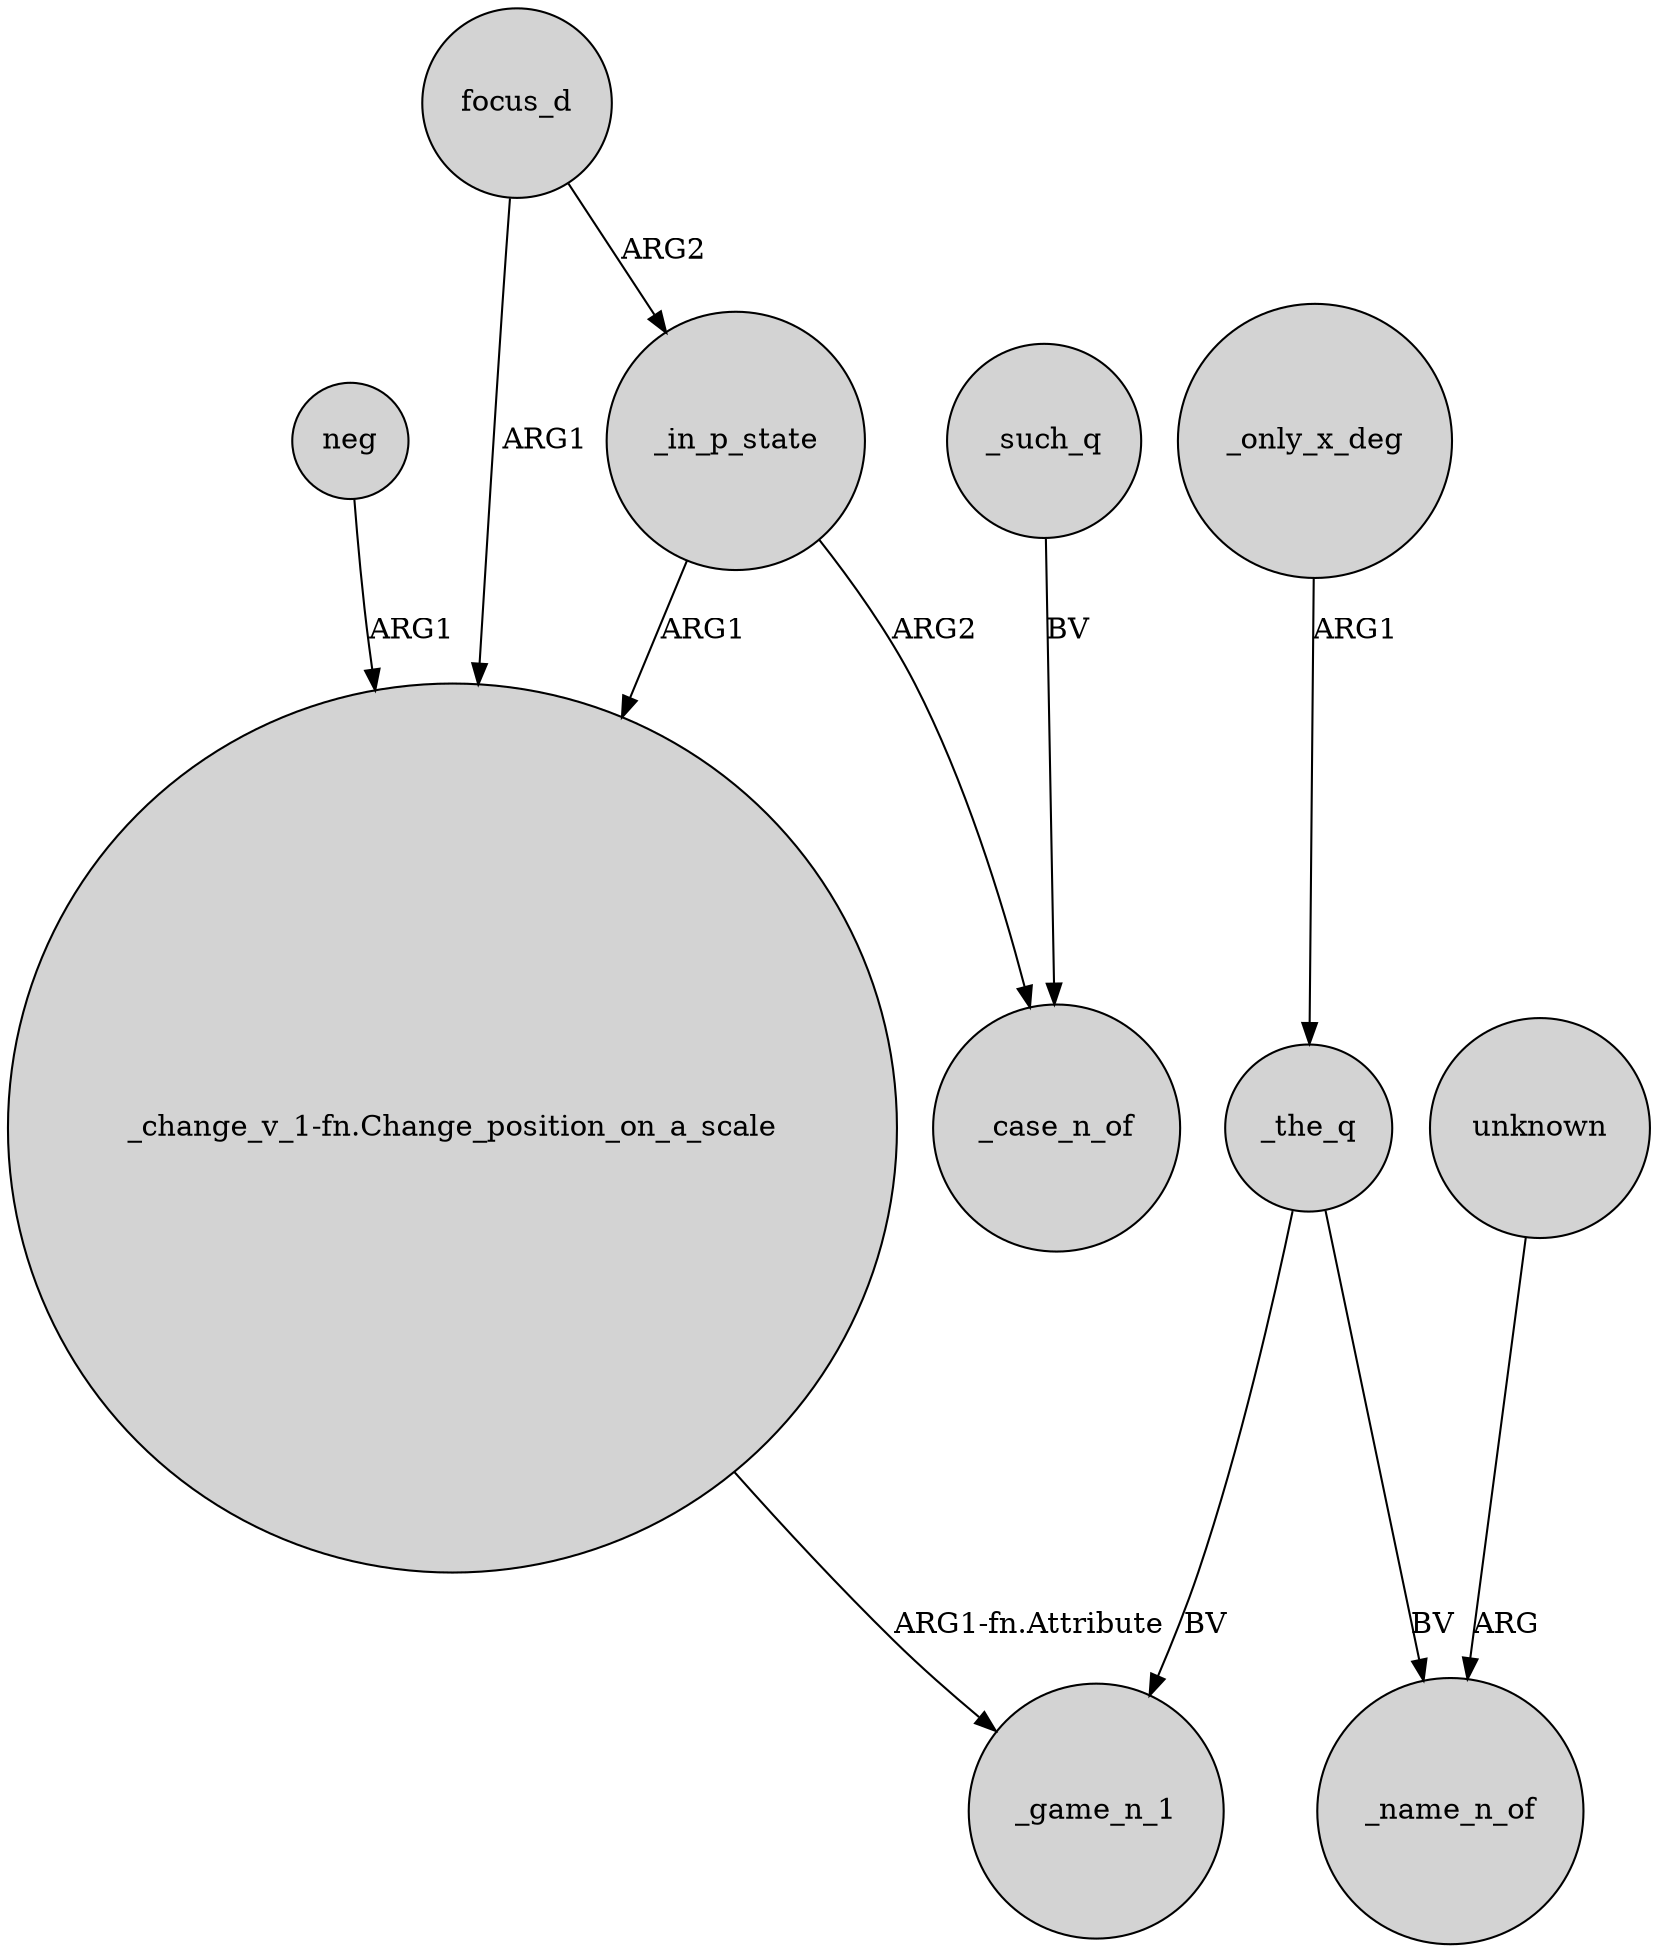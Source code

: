 digraph {
	node [shape=circle style=filled]
	focus_d -> _in_p_state [label=ARG2]
	_the_q -> _name_n_of [label=BV]
	focus_d -> "_change_v_1-fn.Change_position_on_a_scale" [label=ARG1]
	_the_q -> _game_n_1 [label=BV]
	_only_x_deg -> _the_q [label=ARG1]
	unknown -> _name_n_of [label=ARG]
	_such_q -> _case_n_of [label=BV]
	"_change_v_1-fn.Change_position_on_a_scale" -> _game_n_1 [label="ARG1-fn.Attribute"]
	neg -> "_change_v_1-fn.Change_position_on_a_scale" [label=ARG1]
	_in_p_state -> _case_n_of [label=ARG2]
	_in_p_state -> "_change_v_1-fn.Change_position_on_a_scale" [label=ARG1]
}
